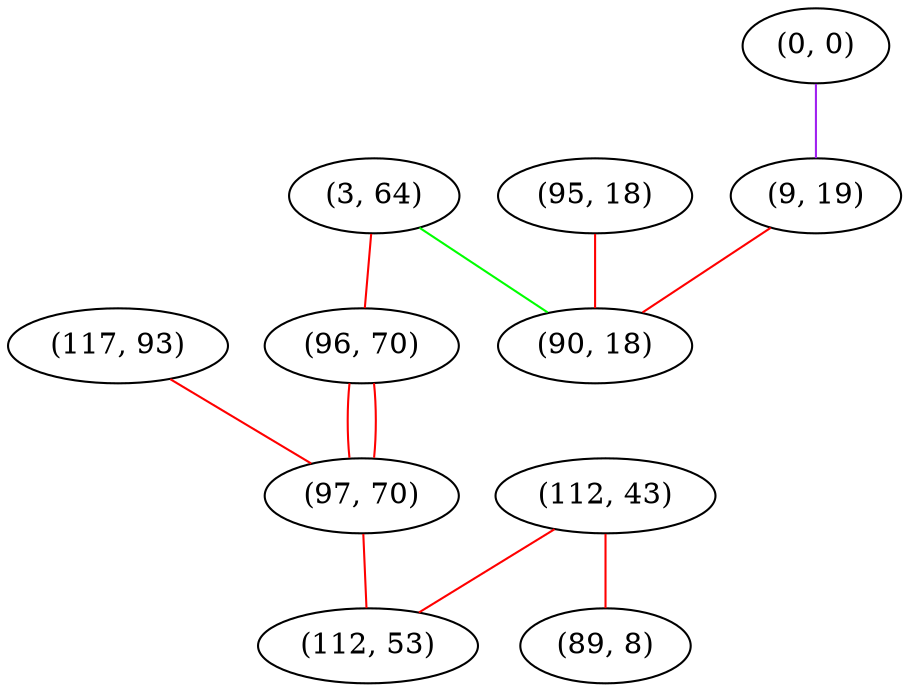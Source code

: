 graph "" {
"(112, 43)";
"(0, 0)";
"(95, 18)";
"(3, 64)";
"(117, 93)";
"(96, 70)";
"(97, 70)";
"(112, 53)";
"(89, 8)";
"(9, 19)";
"(90, 18)";
"(112, 43)" -- "(89, 8)"  [color=red, key=0, weight=1];
"(112, 43)" -- "(112, 53)"  [color=red, key=0, weight=1];
"(0, 0)" -- "(9, 19)"  [color=purple, key=0, weight=4];
"(95, 18)" -- "(90, 18)"  [color=red, key=0, weight=1];
"(3, 64)" -- "(96, 70)"  [color=red, key=0, weight=1];
"(3, 64)" -- "(90, 18)"  [color=green, key=0, weight=2];
"(117, 93)" -- "(97, 70)"  [color=red, key=0, weight=1];
"(96, 70)" -- "(97, 70)"  [color=red, key=0, weight=1];
"(96, 70)" -- "(97, 70)"  [color=red, key=1, weight=1];
"(97, 70)" -- "(112, 53)"  [color=red, key=0, weight=1];
"(9, 19)" -- "(90, 18)"  [color=red, key=0, weight=1];
}
